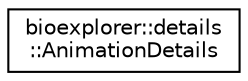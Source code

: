 digraph "Graphical Class Hierarchy"
{
 // LATEX_PDF_SIZE
  edge [fontname="Helvetica",fontsize="10",labelfontname="Helvetica",labelfontsize="10"];
  node [fontname="Helvetica",fontsize="10",shape=record];
  rankdir="LR";
  Node0 [label="bioexplorer::details\l::AnimationDetails",height=0.2,width=0.4,color="black", fillcolor="white", style="filled",URL="$d8/d60/structbioexplorer_1_1details_1_1AnimationDetails.html",tooltip=" "];
}
